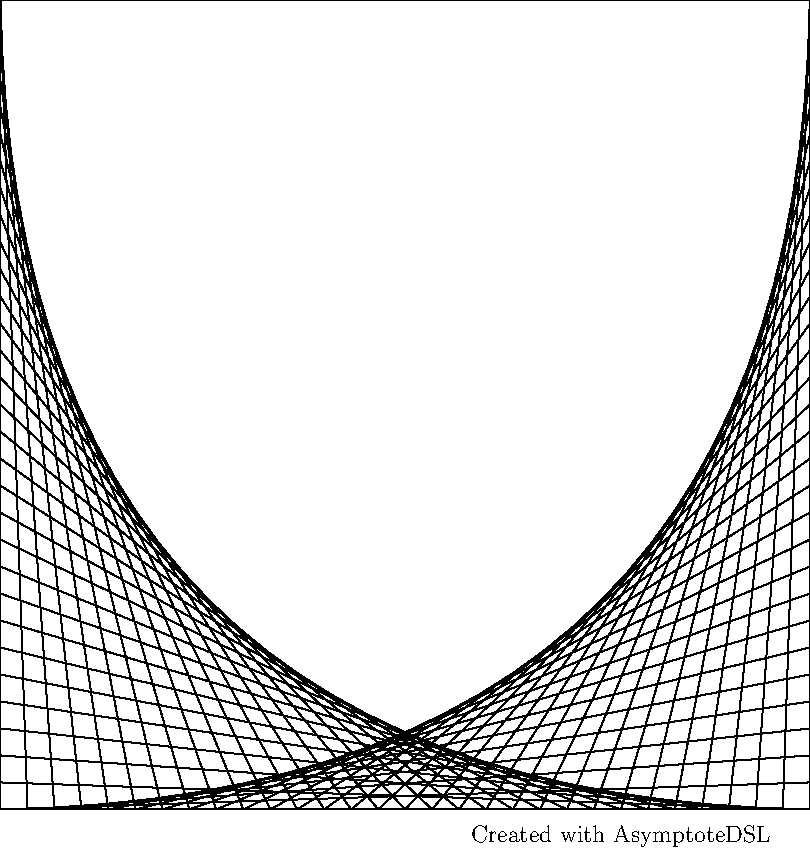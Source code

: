 size(15cm, 15cm);
draw(box((0.0,0.0), (30.0,30.0)), black);
draw((1.0,0.0) -- (0.0,30.0), black);
draw((30.0,1.0) -- (0.0,0.0), black);
draw((2.0,0.0) -- (0.0,29.0), black);
draw((30.0,2.0) -- (1.0,0.0), black);
draw((3.0,0.0) -- (0.0,28.0), black);
draw((30.0,3.0) -- (2.0,0.0), black);
draw((4.0,0.0) -- (0.0,27.0), black);
draw((30.0,4.0) -- (3.0,0.0), black);
draw((5.0,0.0) -- (0.0,26.0), black);
draw((30.0,5.0) -- (4.0,0.0), black);
draw((6.0,0.0) -- (0.0,25.0), black);
draw((30.0,6.0) -- (5.0,0.0), black);
draw((7.0,0.0) -- (0.0,24.0), black);
draw((30.0,7.0) -- (6.0,0.0), black);
draw((8.0,0.0) -- (0.0,23.0), black);
draw((30.0,8.0) -- (7.0,0.0), black);
draw((9.0,0.0) -- (0.0,22.0), black);
draw((30.0,9.0) -- (8.0,0.0), black);
draw((10.0,0.0) -- (0.0,21.0), black);
draw((30.0,10.0) -- (9.0,0.0), black);
draw((11.0,0.0) -- (0.0,20.0), black);
draw((30.0,11.0) -- (10.0,0.0), black);
draw((12.0,0.0) -- (0.0,19.0), black);
draw((30.0,12.0) -- (11.0,0.0), black);
draw((13.0,0.0) -- (0.0,18.0), black);
draw((30.0,13.0) -- (12.0,0.0), black);
draw((14.0,0.0) -- (0.0,17.0), black);
draw((30.0,14.0) -- (13.0,0.0), black);
draw((15.0,0.0) -- (0.0,16.0), black);
draw((30.0,15.0) -- (14.0,0.0), black);
draw((16.0,0.0) -- (0.0,15.0), black);
draw((30.0,16.0) -- (15.0,0.0), black);
draw((17.0,0.0) -- (0.0,14.0), black);
draw((30.0,17.0) -- (16.0,0.0), black);
draw((18.0,0.0) -- (0.0,13.0), black);
draw((30.0,18.0) -- (17.0,0.0), black);
draw((19.0,0.0) -- (0.0,12.0), black);
draw((30.0,19.0) -- (18.0,0.0), black);
draw((20.0,0.0) -- (0.0,11.0), black);
draw((30.0,20.0) -- (19.0,0.0), black);
draw((21.0,0.0) -- (0.0,10.0), black);
draw((30.0,21.0) -- (20.0,0.0), black);
draw((22.0,0.0) -- (0.0,9.0), black);
draw((30.0,22.0) -- (21.0,0.0), black);
draw((23.0,0.0) -- (0.0,8.0), black);
draw((30.0,23.0) -- (22.0,0.0), black);
draw((24.0,0.0) -- (0.0,7.0), black);
draw((30.0,24.0) -- (23.0,0.0), black);
draw((25.0,0.0) -- (0.0,6.0), black);
draw((30.0,25.0) -- (24.0,0.0), black);
draw((26.0,0.0) -- (0.0,5.0), black);
draw((30.0,26.0) -- (25.0,0.0), black);
draw((27.0,0.0) -- (0.0,4.0), black);
draw((30.0,27.0) -- (26.0,0.0), black);
draw((28.0,0.0) -- (0.0,3.0), black);
draw((30.0,28.0) -- (27.0,0.0), black);
draw((29.0,0.0) -- (0.0,2.0), black);
draw((30.0,29.0) -- (28.0,0.0), black);
draw((30.0,0.0) -- (0.0,1.0), black);
draw((30.0,30.0) -- (29.0,0.0), black);
label("Created with AsymptoteDSL", (23.0,-1.0), align = NoAlign, black);
